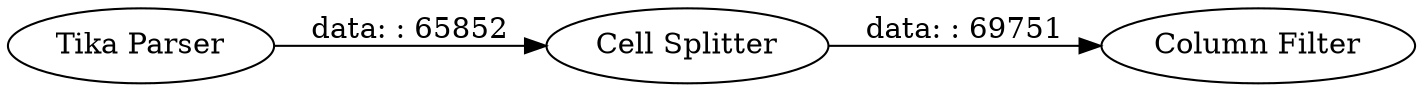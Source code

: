 digraph {
	"-7287030442603934215_1" [label="Tika Parser"]
	"-7287030442603934215_3" [label="Cell Splitter"]
	"-7287030442603934215_4" [label="Column Filter"]
	"-7287030442603934215_1" -> "-7287030442603934215_3" [label="data: : 65852"]
	"-7287030442603934215_3" -> "-7287030442603934215_4" [label="data: : 69751"]
	rankdir=LR
}

